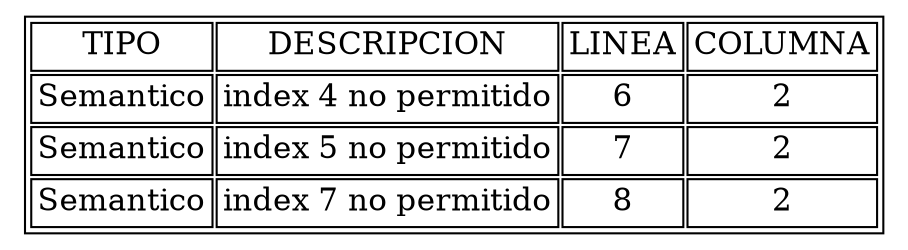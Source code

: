 digraph tablaErrores{
graph [ratio=fill];node [label="\N", fontsize=15, shape=plaintext];
graph [bb="0,0,352,154"];
arset [label=<<TABLE ALIGN="LEFT">
<TR><TD>TIPO</TD><TD>DESCRIPCION</TD><TD>LINEA</TD><TD>COLUMNA</TD></TR>
<TR><TD>Semantico</TD><TD>index 4 no permitido</TD><TD>6</TD><TD>2</TD></TR>
<TR><TD>Semantico</TD><TD>index 5 no permitido</TD><TD>7</TD><TD>2</TD></TR>
<TR><TD>Semantico</TD><TD>index 7 no permitido</TD><TD>8</TD><TD>2</TD></TR>
</TABLE>
>, ];
}
